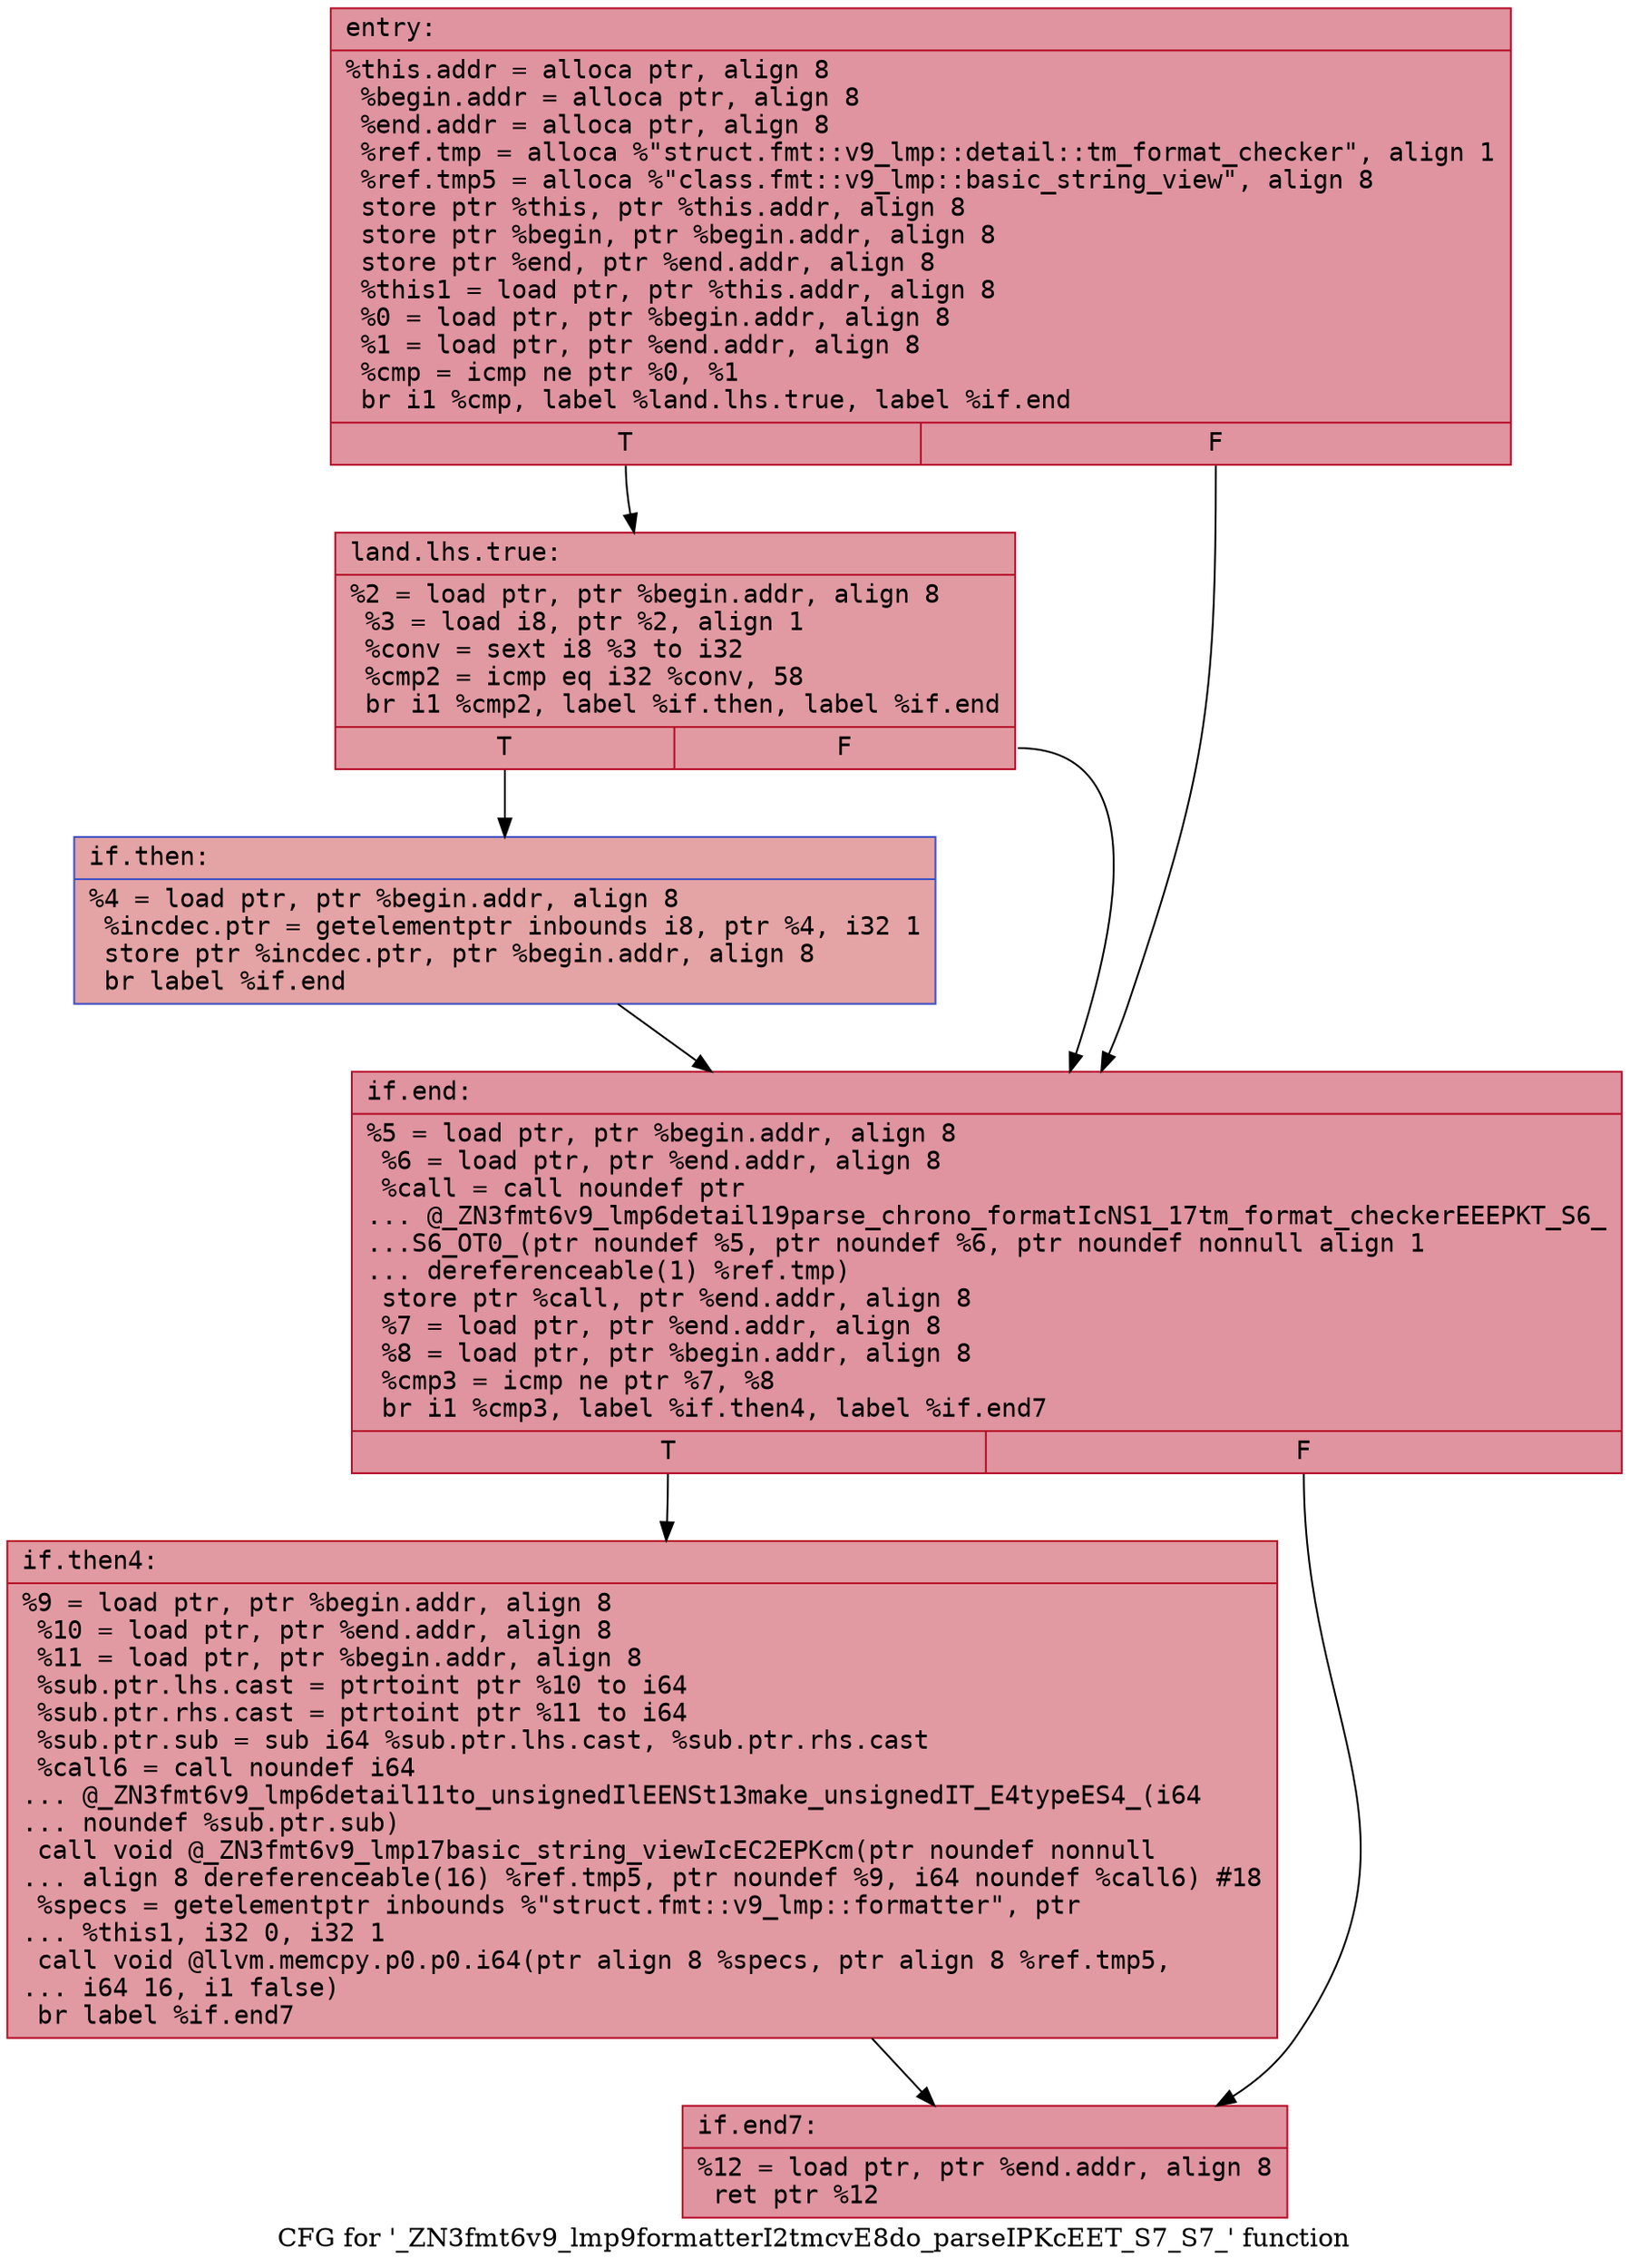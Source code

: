 digraph "CFG for '_ZN3fmt6v9_lmp9formatterI2tmcvE8do_parseIPKcEET_S7_S7_' function" {
	label="CFG for '_ZN3fmt6v9_lmp9formatterI2tmcvE8do_parseIPKcEET_S7_S7_' function";

	Node0x5584168d0720 [shape=record,color="#b70d28ff", style=filled, fillcolor="#b70d2870" fontname="Courier",label="{entry:\l|  %this.addr = alloca ptr, align 8\l  %begin.addr = alloca ptr, align 8\l  %end.addr = alloca ptr, align 8\l  %ref.tmp = alloca %\"struct.fmt::v9_lmp::detail::tm_format_checker\", align 1\l  %ref.tmp5 = alloca %\"class.fmt::v9_lmp::basic_string_view\", align 8\l  store ptr %this, ptr %this.addr, align 8\l  store ptr %begin, ptr %begin.addr, align 8\l  store ptr %end, ptr %end.addr, align 8\l  %this1 = load ptr, ptr %this.addr, align 8\l  %0 = load ptr, ptr %begin.addr, align 8\l  %1 = load ptr, ptr %end.addr, align 8\l  %cmp = icmp ne ptr %0, %1\l  br i1 %cmp, label %land.lhs.true, label %if.end\l|{<s0>T|<s1>F}}"];
	Node0x5584168d0720:s0 -> Node0x5584168d0e50[tooltip="entry -> land.lhs.true\nProbability 62.50%" ];
	Node0x5584168d0720:s1 -> Node0x5584168d0ed0[tooltip="entry -> if.end\nProbability 37.50%" ];
	Node0x5584168d0e50 [shape=record,color="#b70d28ff", style=filled, fillcolor="#bb1b2c70" fontname="Courier",label="{land.lhs.true:\l|  %2 = load ptr, ptr %begin.addr, align 8\l  %3 = load i8, ptr %2, align 1\l  %conv = sext i8 %3 to i32\l  %cmp2 = icmp eq i32 %conv, 58\l  br i1 %cmp2, label %if.then, label %if.end\l|{<s0>T|<s1>F}}"];
	Node0x5584168d0e50:s0 -> Node0x5584168d1400[tooltip="land.lhs.true -> if.then\nProbability 50.00%" ];
	Node0x5584168d0e50:s1 -> Node0x5584168d0ed0[tooltip="land.lhs.true -> if.end\nProbability 50.00%" ];
	Node0x5584168d1400 [shape=record,color="#3d50c3ff", style=filled, fillcolor="#c32e3170" fontname="Courier",label="{if.then:\l|  %4 = load ptr, ptr %begin.addr, align 8\l  %incdec.ptr = getelementptr inbounds i8, ptr %4, i32 1\l  store ptr %incdec.ptr, ptr %begin.addr, align 8\l  br label %if.end\l}"];
	Node0x5584168d1400 -> Node0x5584168d0ed0[tooltip="if.then -> if.end\nProbability 100.00%" ];
	Node0x5584168d0ed0 [shape=record,color="#b70d28ff", style=filled, fillcolor="#b70d2870" fontname="Courier",label="{if.end:\l|  %5 = load ptr, ptr %begin.addr, align 8\l  %6 = load ptr, ptr %end.addr, align 8\l  %call = call noundef ptr\l... @_ZN3fmt6v9_lmp6detail19parse_chrono_formatIcNS1_17tm_format_checkerEEEPKT_S6_\l...S6_OT0_(ptr noundef %5, ptr noundef %6, ptr noundef nonnull align 1\l... dereferenceable(1) %ref.tmp)\l  store ptr %call, ptr %end.addr, align 8\l  %7 = load ptr, ptr %end.addr, align 8\l  %8 = load ptr, ptr %begin.addr, align 8\l  %cmp3 = icmp ne ptr %7, %8\l  br i1 %cmp3, label %if.then4, label %if.end7\l|{<s0>T|<s1>F}}"];
	Node0x5584168d0ed0:s0 -> Node0x5584168d1bf0[tooltip="if.end -> if.then4\nProbability 62.50%" ];
	Node0x5584168d0ed0:s1 -> Node0x5584168d1c40[tooltip="if.end -> if.end7\nProbability 37.50%" ];
	Node0x5584168d1bf0 [shape=record,color="#b70d28ff", style=filled, fillcolor="#bb1b2c70" fontname="Courier",label="{if.then4:\l|  %9 = load ptr, ptr %begin.addr, align 8\l  %10 = load ptr, ptr %end.addr, align 8\l  %11 = load ptr, ptr %begin.addr, align 8\l  %sub.ptr.lhs.cast = ptrtoint ptr %10 to i64\l  %sub.ptr.rhs.cast = ptrtoint ptr %11 to i64\l  %sub.ptr.sub = sub i64 %sub.ptr.lhs.cast, %sub.ptr.rhs.cast\l  %call6 = call noundef i64\l... @_ZN3fmt6v9_lmp6detail11to_unsignedIlEENSt13make_unsignedIT_E4typeES4_(i64\l... noundef %sub.ptr.sub)\l  call void @_ZN3fmt6v9_lmp17basic_string_viewIcEC2EPKcm(ptr noundef nonnull\l... align 8 dereferenceable(16) %ref.tmp5, ptr noundef %9, i64 noundef %call6) #18\l  %specs = getelementptr inbounds %\"struct.fmt::v9_lmp::formatter\", ptr\l... %this1, i32 0, i32 1\l  call void @llvm.memcpy.p0.p0.i64(ptr align 8 %specs, ptr align 8 %ref.tmp5,\l... i64 16, i1 false)\l  br label %if.end7\l}"];
	Node0x5584168d1bf0 -> Node0x5584168d1c40[tooltip="if.then4 -> if.end7\nProbability 100.00%" ];
	Node0x5584168d1c40 [shape=record,color="#b70d28ff", style=filled, fillcolor="#b70d2870" fontname="Courier",label="{if.end7:\l|  %12 = load ptr, ptr %end.addr, align 8\l  ret ptr %12\l}"];
}
